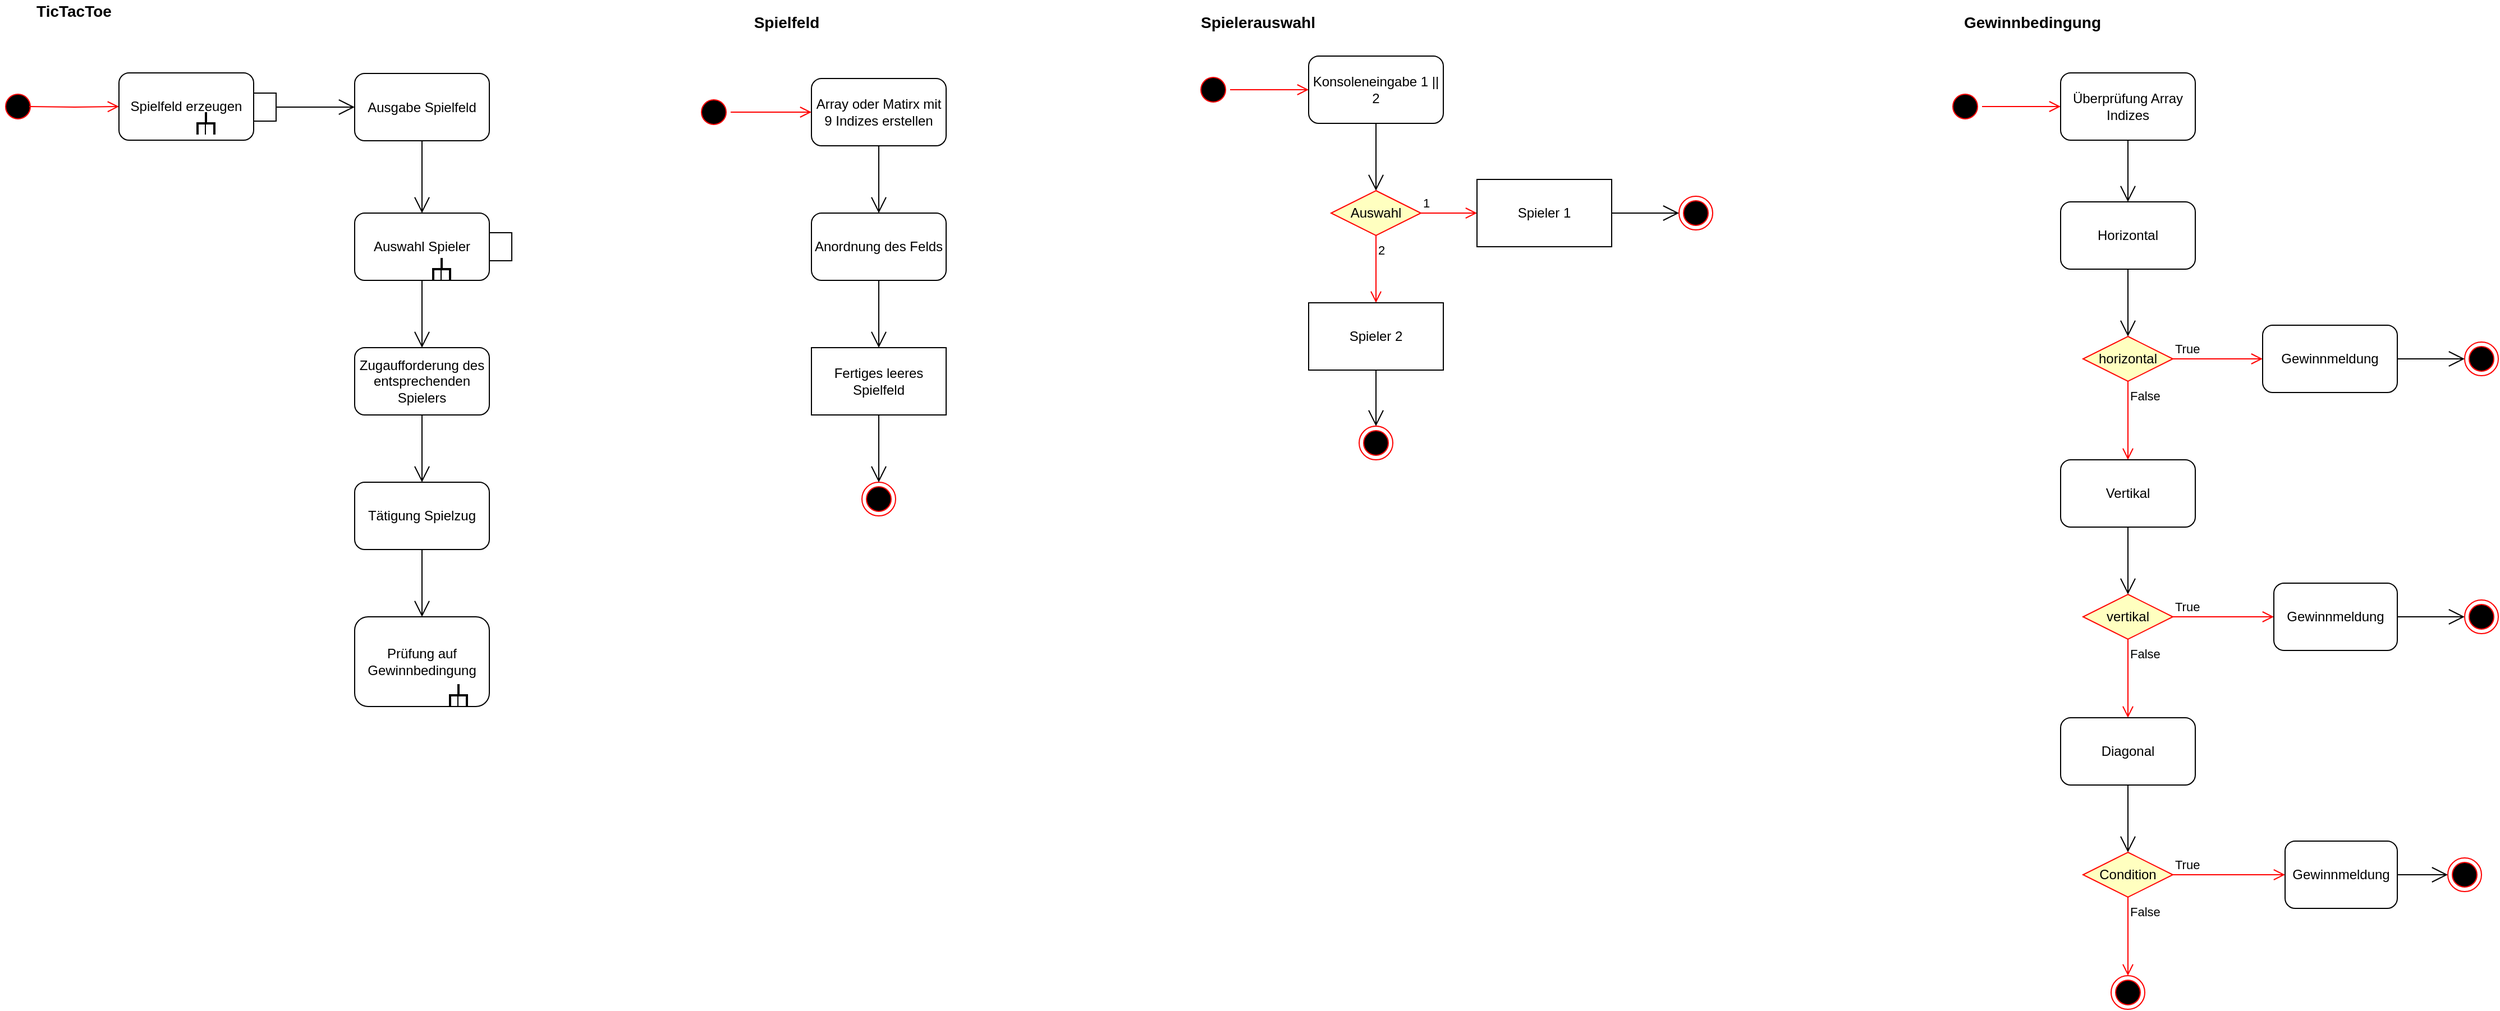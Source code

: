 <mxfile version="12.1.8" type="github" pages="1">
  <diagram id="PagjJDJrfl8wa27CeTan" name="Page-1">
    <mxGraphModel dx="686" dy="895" grid="1" gridSize="10" guides="1" tooltips="1" connect="1" arrows="1" fold="1" page="1" pageScale="1" pageWidth="1654" pageHeight="1169" math="0" shadow="0">
      <root>
        <mxCell id="0"/>
        <mxCell id="1" parent="0"/>
        <mxCell id="5U8cR0ArCuf3vfxhjZf6-1" value="&lt;b&gt;&lt;font style=&quot;font-size: 14px&quot;&gt;TicTacToe&lt;/font&gt;&lt;/b&gt;" style="text;html=1;strokeColor=none;fillColor=none;align=center;verticalAlign=middle;whiteSpace=wrap;rounded=0;" vertex="1" parent="1">
          <mxGeometry x="60" y="20" width="100" height="20" as="geometry"/>
        </mxCell>
        <mxCell id="5U8cR0ArCuf3vfxhjZf6-2" value="" style="ellipse;html=1;shape=startState;fillColor=#000000;strokeColor=#ff0000;" vertex="1" parent="1">
          <mxGeometry x="45" y="100" width="30" height="30" as="geometry"/>
        </mxCell>
        <mxCell id="5U8cR0ArCuf3vfxhjZf6-3" value="" style="edgeStyle=orthogonalEdgeStyle;html=1;verticalAlign=bottom;endArrow=open;endSize=8;strokeColor=#ff0000;" edge="1" parent="1" target="5U8cR0ArCuf3vfxhjZf6-4">
          <mxGeometry relative="1" as="geometry">
            <mxPoint x="150" y="115" as="targetPoint"/>
            <mxPoint x="70" y="115" as="sourcePoint"/>
          </mxGeometry>
        </mxCell>
        <mxCell id="5U8cR0ArCuf3vfxhjZf6-4" value="Spielfeld erzeugen" style="rounded=1;whiteSpace=wrap;html=1;" vertex="1" parent="1">
          <mxGeometry x="150" y="85" width="120" height="60" as="geometry"/>
        </mxCell>
        <mxCell id="5U8cR0ArCuf3vfxhjZf6-5" value="" style="strokeWidth=2;html=1;shape=mxgraph.flowchart.annotation_2;align=left;labelPosition=right;pointerEvents=1;direction=south;" vertex="1" parent="1">
          <mxGeometry x="220" y="120" width="15" height="20" as="geometry"/>
        </mxCell>
        <mxCell id="5U8cR0ArCuf3vfxhjZf6-6" value="" style="endArrow=none;html=1;" edge="1" parent="1">
          <mxGeometry width="50" height="50" relative="1" as="geometry">
            <mxPoint x="227" y="130" as="sourcePoint"/>
            <mxPoint x="227" y="140" as="targetPoint"/>
            <Array as="points"/>
          </mxGeometry>
        </mxCell>
        <mxCell id="5U8cR0ArCuf3vfxhjZf6-7" value="&lt;font style=&quot;font-size: 14px&quot;&gt;&lt;b&gt;Spielfeld&lt;/b&gt;&lt;/font&gt;" style="text;html=1;strokeColor=none;fillColor=none;align=center;verticalAlign=middle;whiteSpace=wrap;rounded=0;" vertex="1" parent="1">
          <mxGeometry x="680" y="30" width="130" height="20" as="geometry"/>
        </mxCell>
        <mxCell id="5U8cR0ArCuf3vfxhjZf6-8" value="" style="ellipse;html=1;shape=startState;fillColor=#000000;strokeColor=#ff0000;" vertex="1" parent="1">
          <mxGeometry x="665" y="105" width="30" height="30" as="geometry"/>
        </mxCell>
        <mxCell id="5U8cR0ArCuf3vfxhjZf6-9" value="" style="edgeStyle=orthogonalEdgeStyle;html=1;verticalAlign=bottom;endArrow=open;endSize=8;strokeColor=#ff0000;" edge="1" source="5U8cR0ArCuf3vfxhjZf6-8" parent="1" target="5U8cR0ArCuf3vfxhjZf6-10">
          <mxGeometry relative="1" as="geometry">
            <mxPoint x="770" y="120" as="targetPoint"/>
          </mxGeometry>
        </mxCell>
        <mxCell id="5U8cR0ArCuf3vfxhjZf6-10" value="Array oder Matirx mit 9 Indizes erstellen" style="rounded=1;whiteSpace=wrap;html=1;" vertex="1" parent="1">
          <mxGeometry x="767" y="90" width="120" height="60" as="geometry"/>
        </mxCell>
        <mxCell id="5U8cR0ArCuf3vfxhjZf6-12" value="" style="endArrow=open;endFill=1;endSize=12;html=1;exitX=0.5;exitY=1;exitDx=0;exitDy=0;entryX=0.5;entryY=0;entryDx=0;entryDy=0;" edge="1" parent="1" source="5U8cR0ArCuf3vfxhjZf6-10" target="5U8cR0ArCuf3vfxhjZf6-13">
          <mxGeometry width="160" relative="1" as="geometry">
            <mxPoint x="810" y="240" as="sourcePoint"/>
            <mxPoint x="970" y="240" as="targetPoint"/>
          </mxGeometry>
        </mxCell>
        <mxCell id="5U8cR0ArCuf3vfxhjZf6-13" value="Anordnung des Felds " style="rounded=1;whiteSpace=wrap;html=1;" vertex="1" parent="1">
          <mxGeometry x="767" y="210" width="120" height="60" as="geometry"/>
        </mxCell>
        <mxCell id="5U8cR0ArCuf3vfxhjZf6-14" value="Fertiges leeres Spielfeld" style="rounded=0;whiteSpace=wrap;html=1;" vertex="1" parent="1">
          <mxGeometry x="767" y="330" width="120" height="60" as="geometry"/>
        </mxCell>
        <mxCell id="5U8cR0ArCuf3vfxhjZf6-15" value="" style="endArrow=open;endFill=1;endSize=12;html=1;exitX=0.5;exitY=1;exitDx=0;exitDy=0;" edge="1" parent="1" source="5U8cR0ArCuf3vfxhjZf6-13" target="5U8cR0ArCuf3vfxhjZf6-14">
          <mxGeometry width="160" relative="1" as="geometry">
            <mxPoint x="640" y="320" as="sourcePoint"/>
            <mxPoint x="800" y="320" as="targetPoint"/>
          </mxGeometry>
        </mxCell>
        <mxCell id="5U8cR0ArCuf3vfxhjZf6-16" value="" style="ellipse;html=1;shape=endState;fillColor=#000000;strokeColor=#ff0000;" vertex="1" parent="1">
          <mxGeometry x="812" y="450" width="30" height="30" as="geometry"/>
        </mxCell>
        <mxCell id="5U8cR0ArCuf3vfxhjZf6-17" value="" style="endArrow=open;endFill=1;endSize=12;html=1;exitX=0.5;exitY=1;exitDx=0;exitDy=0;entryX=0.5;entryY=0;entryDx=0;entryDy=0;" edge="1" parent="1" source="5U8cR0ArCuf3vfxhjZf6-14" target="5U8cR0ArCuf3vfxhjZf6-16">
          <mxGeometry width="160" relative="1" as="geometry">
            <mxPoint x="660" y="460" as="sourcePoint"/>
            <mxPoint x="820" y="460" as="targetPoint"/>
          </mxGeometry>
        </mxCell>
        <mxCell id="5U8cR0ArCuf3vfxhjZf6-18" value="" style="rounded=0;whiteSpace=wrap;html=1;" vertex="1" parent="1">
          <mxGeometry x="270" y="103" width="20" height="25" as="geometry"/>
        </mxCell>
        <mxCell id="5U8cR0ArCuf3vfxhjZf6-19" value="" style="endArrow=open;endFill=1;endSize=12;html=1;exitX=1;exitY=0.5;exitDx=0;exitDy=0;entryX=0;entryY=0.5;entryDx=0;entryDy=0;" edge="1" parent="1" source="5U8cR0ArCuf3vfxhjZf6-18" target="5U8cR0ArCuf3vfxhjZf6-20">
          <mxGeometry width="160" relative="1" as="geometry">
            <mxPoint x="300" y="120" as="sourcePoint"/>
            <mxPoint x="360" y="110" as="targetPoint"/>
          </mxGeometry>
        </mxCell>
        <mxCell id="5U8cR0ArCuf3vfxhjZf6-20" value="Ausgabe Spielfeld" style="rounded=1;whiteSpace=wrap;html=1;" vertex="1" parent="1">
          <mxGeometry x="360" y="85.5" width="120" height="60" as="geometry"/>
        </mxCell>
        <mxCell id="5U8cR0ArCuf3vfxhjZf6-21" value="Auswahl Spieler" style="rounded=1;whiteSpace=wrap;html=1;" vertex="1" parent="1">
          <mxGeometry x="360" y="210" width="120" height="60" as="geometry"/>
        </mxCell>
        <mxCell id="5U8cR0ArCuf3vfxhjZf6-22" value="" style="endArrow=open;endFill=1;endSize=12;html=1;exitX=0.5;exitY=1;exitDx=0;exitDy=0;entryX=0.5;entryY=0;entryDx=0;entryDy=0;" edge="1" parent="1" source="5U8cR0ArCuf3vfxhjZf6-20" target="5U8cR0ArCuf3vfxhjZf6-21">
          <mxGeometry width="160" relative="1" as="geometry">
            <mxPoint x="210" y="410" as="sourcePoint"/>
            <mxPoint x="370" y="410" as="targetPoint"/>
          </mxGeometry>
        </mxCell>
        <mxCell id="5U8cR0ArCuf3vfxhjZf6-23" value="" style="strokeWidth=2;html=1;shape=mxgraph.flowchart.annotation_2;align=left;labelPosition=right;pointerEvents=1;direction=south;" vertex="1" parent="1">
          <mxGeometry x="430" y="250" width="15" height="20" as="geometry"/>
        </mxCell>
        <mxCell id="5U8cR0ArCuf3vfxhjZf6-24" value="" style="endArrow=none;html=1;" edge="1" parent="1">
          <mxGeometry width="50" height="50" relative="1" as="geometry">
            <mxPoint x="437" y="260" as="sourcePoint"/>
            <mxPoint x="437" y="270" as="targetPoint"/>
            <Array as="points"/>
          </mxGeometry>
        </mxCell>
        <mxCell id="5U8cR0ArCuf3vfxhjZf6-29" value="" style="rounded=0;whiteSpace=wrap;html=1;" vertex="1" parent="1">
          <mxGeometry x="480" y="227.5" width="20" height="25" as="geometry"/>
        </mxCell>
        <mxCell id="5U8cR0ArCuf3vfxhjZf6-30" value="&lt;b&gt;&lt;font style=&quot;font-size: 14px&quot;&gt;Spielerauswahl&lt;/font&gt;&lt;/b&gt;" style="text;html=1;strokeColor=none;fillColor=none;align=center;verticalAlign=middle;whiteSpace=wrap;rounded=0;" vertex="1" parent="1">
          <mxGeometry x="1110" y="30" width="110" height="20" as="geometry"/>
        </mxCell>
        <mxCell id="5U8cR0ArCuf3vfxhjZf6-31" value="" style="ellipse;html=1;shape=startState;fillColor=#000000;strokeColor=#ff0000;" vertex="1" parent="1">
          <mxGeometry x="1110" y="85" width="30" height="30" as="geometry"/>
        </mxCell>
        <mxCell id="5U8cR0ArCuf3vfxhjZf6-32" value="" style="edgeStyle=orthogonalEdgeStyle;html=1;verticalAlign=bottom;endArrow=open;endSize=8;strokeColor=#ff0000;" edge="1" source="5U8cR0ArCuf3vfxhjZf6-31" parent="1" target="5U8cR0ArCuf3vfxhjZf6-33">
          <mxGeometry relative="1" as="geometry">
            <mxPoint x="1210" y="100" as="targetPoint"/>
          </mxGeometry>
        </mxCell>
        <mxCell id="5U8cR0ArCuf3vfxhjZf6-33" value="Konsoleneingabe 1 || 2" style="rounded=1;whiteSpace=wrap;html=1;" vertex="1" parent="1">
          <mxGeometry x="1210" y="70" width="120" height="60" as="geometry"/>
        </mxCell>
        <mxCell id="5U8cR0ArCuf3vfxhjZf6-34" value="" style="endArrow=open;endFill=1;endSize=12;html=1;exitX=0.5;exitY=1;exitDx=0;exitDy=0;entryX=0.5;entryY=0;entryDx=0;entryDy=0;" edge="1" parent="1" source="5U8cR0ArCuf3vfxhjZf6-33" target="5U8cR0ArCuf3vfxhjZf6-35">
          <mxGeometry width="160" relative="1" as="geometry">
            <mxPoint x="1240" y="190" as="sourcePoint"/>
            <mxPoint x="1270" y="190" as="targetPoint"/>
          </mxGeometry>
        </mxCell>
        <mxCell id="5U8cR0ArCuf3vfxhjZf6-35" value="Auswahl" style="rhombus;whiteSpace=wrap;html=1;fillColor=#ffffc0;strokeColor=#ff0000;" vertex="1" parent="1">
          <mxGeometry x="1230" y="190" width="80" height="40" as="geometry"/>
        </mxCell>
        <mxCell id="5U8cR0ArCuf3vfxhjZf6-36" value="1" style="edgeStyle=orthogonalEdgeStyle;html=1;align=left;verticalAlign=bottom;endArrow=open;endSize=8;strokeColor=#ff0000;" edge="1" source="5U8cR0ArCuf3vfxhjZf6-35" parent="1" target="5U8cR0ArCuf3vfxhjZf6-38">
          <mxGeometry x="-1" relative="1" as="geometry">
            <mxPoint x="1360" y="210" as="targetPoint"/>
          </mxGeometry>
        </mxCell>
        <mxCell id="5U8cR0ArCuf3vfxhjZf6-37" value="2" style="edgeStyle=orthogonalEdgeStyle;html=1;align=left;verticalAlign=top;endArrow=open;endSize=8;strokeColor=#ff0000;" edge="1" source="5U8cR0ArCuf3vfxhjZf6-35" parent="1" target="5U8cR0ArCuf3vfxhjZf6-41">
          <mxGeometry x="-1" relative="1" as="geometry">
            <mxPoint x="1270" y="290" as="targetPoint"/>
          </mxGeometry>
        </mxCell>
        <mxCell id="5U8cR0ArCuf3vfxhjZf6-38" value="Spieler 1" style="rounded=0;whiteSpace=wrap;html=1;" vertex="1" parent="1">
          <mxGeometry x="1360" y="180" width="120" height="60" as="geometry"/>
        </mxCell>
        <mxCell id="5U8cR0ArCuf3vfxhjZf6-39" value="" style="ellipse;html=1;shape=endState;fillColor=#000000;strokeColor=#ff0000;" vertex="1" parent="1">
          <mxGeometry x="1540" y="195" width="30" height="30" as="geometry"/>
        </mxCell>
        <mxCell id="5U8cR0ArCuf3vfxhjZf6-40" value="" style="endArrow=open;endFill=1;endSize=12;html=1;exitX=1;exitY=0.5;exitDx=0;exitDy=0;entryX=0;entryY=0.5;entryDx=0;entryDy=0;" edge="1" parent="1" source="5U8cR0ArCuf3vfxhjZf6-38" target="5U8cR0ArCuf3vfxhjZf6-39">
          <mxGeometry width="160" relative="1" as="geometry">
            <mxPoint x="1430" y="370" as="sourcePoint"/>
            <mxPoint x="1590" y="370" as="targetPoint"/>
          </mxGeometry>
        </mxCell>
        <mxCell id="5U8cR0ArCuf3vfxhjZf6-41" value="Spieler 2" style="rounded=0;whiteSpace=wrap;html=1;" vertex="1" parent="1">
          <mxGeometry x="1210" y="290" width="120" height="60" as="geometry"/>
        </mxCell>
        <mxCell id="5U8cR0ArCuf3vfxhjZf6-42" value="" style="endArrow=open;endFill=1;endSize=12;html=1;exitX=0.5;exitY=1;exitDx=0;exitDy=0;" edge="1" parent="1" source="5U8cR0ArCuf3vfxhjZf6-41" target="5U8cR0ArCuf3vfxhjZf6-43">
          <mxGeometry width="160" relative="1" as="geometry">
            <mxPoint x="1250" y="400" as="sourcePoint"/>
            <mxPoint x="1270" y="410" as="targetPoint"/>
          </mxGeometry>
        </mxCell>
        <mxCell id="5U8cR0ArCuf3vfxhjZf6-43" value="" style="ellipse;html=1;shape=endState;fillColor=#000000;strokeColor=#ff0000;" vertex="1" parent="1">
          <mxGeometry x="1255" y="400" width="30" height="30" as="geometry"/>
        </mxCell>
        <mxCell id="5U8cR0ArCuf3vfxhjZf6-44" value="" style="endArrow=open;endFill=1;endSize=12;html=1;exitX=0.5;exitY=1;exitDx=0;exitDy=0;entryX=0.5;entryY=0;entryDx=0;entryDy=0;" edge="1" parent="1" source="5U8cR0ArCuf3vfxhjZf6-21" target="5U8cR0ArCuf3vfxhjZf6-45">
          <mxGeometry width="160" relative="1" as="geometry">
            <mxPoint x="370" y="340" as="sourcePoint"/>
            <mxPoint x="420" y="320" as="targetPoint"/>
          </mxGeometry>
        </mxCell>
        <mxCell id="5U8cR0ArCuf3vfxhjZf6-45" value="Zugaufforderung des entsprechenden Spielers" style="rounded=1;whiteSpace=wrap;html=1;" vertex="1" parent="1">
          <mxGeometry x="360" y="330" width="120" height="60" as="geometry"/>
        </mxCell>
        <mxCell id="5U8cR0ArCuf3vfxhjZf6-46" value="Tätigung Spielzug" style="rounded=1;whiteSpace=wrap;html=1;" vertex="1" parent="1">
          <mxGeometry x="360" y="450" width="120" height="60" as="geometry"/>
        </mxCell>
        <mxCell id="5U8cR0ArCuf3vfxhjZf6-47" value="" style="endArrow=open;endFill=1;endSize=12;html=1;exitX=0.5;exitY=1;exitDx=0;exitDy=0;entryX=0.5;entryY=0;entryDx=0;entryDy=0;" edge="1" parent="1" source="5U8cR0ArCuf3vfxhjZf6-45" target="5U8cR0ArCuf3vfxhjZf6-46">
          <mxGeometry width="160" relative="1" as="geometry">
            <mxPoint x="220" y="430" as="sourcePoint"/>
            <mxPoint x="380" y="430" as="targetPoint"/>
          </mxGeometry>
        </mxCell>
        <mxCell id="5U8cR0ArCuf3vfxhjZf6-48" value="Prüfung auf Gewinnbedingung" style="rounded=1;whiteSpace=wrap;html=1;" vertex="1" parent="1">
          <mxGeometry x="360" y="570" width="120" height="80" as="geometry"/>
        </mxCell>
        <mxCell id="5U8cR0ArCuf3vfxhjZf6-49" value="" style="endArrow=open;endFill=1;endSize=12;html=1;exitX=0.5;exitY=1;exitDx=0;exitDy=0;" edge="1" parent="1" source="5U8cR0ArCuf3vfxhjZf6-46" target="5U8cR0ArCuf3vfxhjZf6-48">
          <mxGeometry width="160" relative="1" as="geometry">
            <mxPoint x="280" y="530" as="sourcePoint"/>
            <mxPoint x="440" y="530" as="targetPoint"/>
          </mxGeometry>
        </mxCell>
        <mxCell id="5U8cR0ArCuf3vfxhjZf6-50" value="" style="strokeWidth=2;html=1;shape=mxgraph.flowchart.annotation_2;align=left;labelPosition=right;pointerEvents=1;direction=south;" vertex="1" parent="1">
          <mxGeometry x="445" y="630" width="15" height="20" as="geometry"/>
        </mxCell>
        <mxCell id="5U8cR0ArCuf3vfxhjZf6-51" value="" style="endArrow=none;html=1;" edge="1" parent="1">
          <mxGeometry width="50" height="50" relative="1" as="geometry">
            <mxPoint x="452" y="640" as="sourcePoint"/>
            <mxPoint x="452" y="650" as="targetPoint"/>
            <Array as="points"/>
          </mxGeometry>
        </mxCell>
        <mxCell id="5U8cR0ArCuf3vfxhjZf6-52" value="&lt;b&gt;&lt;font style=&quot;font-size: 14px&quot;&gt;Gewinnbedingung&lt;/font&gt;&lt;/b&gt;" style="text;html=1;strokeColor=none;fillColor=none;align=center;verticalAlign=middle;whiteSpace=wrap;rounded=0;" vertex="1" parent="1">
          <mxGeometry x="1790" y="30" width="130" height="20" as="geometry"/>
        </mxCell>
        <mxCell id="5U8cR0ArCuf3vfxhjZf6-53" value="" style="ellipse;html=1;shape=startState;fillColor=#000000;strokeColor=#ff0000;" vertex="1" parent="1">
          <mxGeometry x="1780" y="100" width="30" height="30" as="geometry"/>
        </mxCell>
        <mxCell id="5U8cR0ArCuf3vfxhjZf6-54" value="" style="edgeStyle=orthogonalEdgeStyle;html=1;verticalAlign=bottom;endArrow=open;endSize=8;strokeColor=#ff0000;" edge="1" source="5U8cR0ArCuf3vfxhjZf6-53" parent="1" target="5U8cR0ArCuf3vfxhjZf6-55">
          <mxGeometry relative="1" as="geometry">
            <mxPoint x="1880" y="115" as="targetPoint"/>
          </mxGeometry>
        </mxCell>
        <mxCell id="5U8cR0ArCuf3vfxhjZf6-55" value="Überprüfung Array Indizes" style="rounded=1;whiteSpace=wrap;html=1;" vertex="1" parent="1">
          <mxGeometry x="1880" y="85" width="120" height="60" as="geometry"/>
        </mxCell>
        <mxCell id="5U8cR0ArCuf3vfxhjZf6-56" value="Horizontal" style="rounded=1;whiteSpace=wrap;html=1;" vertex="1" parent="1">
          <mxGeometry x="1880" y="200" width="120" height="60" as="geometry"/>
        </mxCell>
        <mxCell id="5U8cR0ArCuf3vfxhjZf6-57" value="" style="endArrow=open;endFill=1;endSize=12;html=1;exitX=0.5;exitY=1;exitDx=0;exitDy=0;" edge="1" parent="1" source="5U8cR0ArCuf3vfxhjZf6-55" target="5U8cR0ArCuf3vfxhjZf6-56">
          <mxGeometry width="160" relative="1" as="geometry">
            <mxPoint x="1740" y="240" as="sourcePoint"/>
            <mxPoint x="1900" y="240" as="targetPoint"/>
          </mxGeometry>
        </mxCell>
        <mxCell id="5U8cR0ArCuf3vfxhjZf6-58" value="horizontal" style="rhombus;whiteSpace=wrap;html=1;fillColor=#ffffc0;strokeColor=#ff0000;" vertex="1" parent="1">
          <mxGeometry x="1900" y="320" width="80" height="40" as="geometry"/>
        </mxCell>
        <mxCell id="5U8cR0ArCuf3vfxhjZf6-59" value="True" style="edgeStyle=orthogonalEdgeStyle;html=1;align=left;verticalAlign=bottom;endArrow=open;endSize=8;strokeColor=#ff0000;" edge="1" source="5U8cR0ArCuf3vfxhjZf6-58" parent="1" target="5U8cR0ArCuf3vfxhjZf6-66">
          <mxGeometry x="-1" relative="1" as="geometry">
            <mxPoint x="2060" y="340" as="targetPoint"/>
          </mxGeometry>
        </mxCell>
        <mxCell id="5U8cR0ArCuf3vfxhjZf6-60" value="False" style="edgeStyle=orthogonalEdgeStyle;html=1;align=left;verticalAlign=top;endArrow=open;endSize=8;strokeColor=#ff0000;" edge="1" source="5U8cR0ArCuf3vfxhjZf6-58" parent="1" target="5U8cR0ArCuf3vfxhjZf6-69">
          <mxGeometry x="-1" relative="1" as="geometry">
            <mxPoint x="1940" y="430" as="targetPoint"/>
          </mxGeometry>
        </mxCell>
        <mxCell id="5U8cR0ArCuf3vfxhjZf6-61" value="" style="endArrow=open;endFill=1;endSize=12;html=1;exitX=0.5;exitY=1;exitDx=0;exitDy=0;entryX=0.5;entryY=0;entryDx=0;entryDy=0;" edge="1" parent="1" source="5U8cR0ArCuf3vfxhjZf6-56" target="5U8cR0ArCuf3vfxhjZf6-58">
          <mxGeometry width="160" relative="1" as="geometry">
            <mxPoint x="1800" y="360" as="sourcePoint"/>
            <mxPoint x="1960" y="360" as="targetPoint"/>
          </mxGeometry>
        </mxCell>
        <mxCell id="5U8cR0ArCuf3vfxhjZf6-66" value="Gewinnmeldung" style="rounded=1;whiteSpace=wrap;html=1;" vertex="1" parent="1">
          <mxGeometry x="2060" y="310" width="120" height="60" as="geometry"/>
        </mxCell>
        <mxCell id="5U8cR0ArCuf3vfxhjZf6-67" value="" style="ellipse;html=1;shape=endState;fillColor=#000000;strokeColor=#ff0000;" vertex="1" parent="1">
          <mxGeometry x="2240" y="325" width="30" height="30" as="geometry"/>
        </mxCell>
        <mxCell id="5U8cR0ArCuf3vfxhjZf6-68" value="" style="endArrow=open;endFill=1;endSize=12;html=1;entryX=0;entryY=0.5;entryDx=0;entryDy=0;" edge="1" parent="1" target="5U8cR0ArCuf3vfxhjZf6-67">
          <mxGeometry width="160" relative="1" as="geometry">
            <mxPoint x="2180" y="340" as="sourcePoint"/>
            <mxPoint x="2340" y="430" as="targetPoint"/>
          </mxGeometry>
        </mxCell>
        <mxCell id="5U8cR0ArCuf3vfxhjZf6-69" value="Vertikal" style="rounded=1;whiteSpace=wrap;html=1;" vertex="1" parent="1">
          <mxGeometry x="1880" y="430" width="120" height="60" as="geometry"/>
        </mxCell>
        <mxCell id="5U8cR0ArCuf3vfxhjZf6-70" value="" style="endArrow=open;endFill=1;endSize=12;html=1;exitX=0.5;exitY=1;exitDx=0;exitDy=0;entryX=0.5;entryY=0;entryDx=0;entryDy=0;" edge="1" parent="1" source="5U8cR0ArCuf3vfxhjZf6-69" target="5U8cR0ArCuf3vfxhjZf6-71">
          <mxGeometry width="160" relative="1" as="geometry">
            <mxPoint x="1890" y="530" as="sourcePoint"/>
            <mxPoint x="2050" y="530" as="targetPoint"/>
          </mxGeometry>
        </mxCell>
        <mxCell id="5U8cR0ArCuf3vfxhjZf6-71" value="vertikal" style="rhombus;whiteSpace=wrap;html=1;fillColor=#ffffc0;strokeColor=#ff0000;" vertex="1" parent="1">
          <mxGeometry x="1900" y="550" width="80" height="40" as="geometry"/>
        </mxCell>
        <mxCell id="5U8cR0ArCuf3vfxhjZf6-72" value="True" style="edgeStyle=orthogonalEdgeStyle;html=1;align=left;verticalAlign=bottom;endArrow=open;endSize=8;strokeColor=#ff0000;" edge="1" source="5U8cR0ArCuf3vfxhjZf6-71" parent="1" target="5U8cR0ArCuf3vfxhjZf6-74">
          <mxGeometry x="-1" relative="1" as="geometry">
            <mxPoint x="2070" y="570" as="targetPoint"/>
          </mxGeometry>
        </mxCell>
        <mxCell id="5U8cR0ArCuf3vfxhjZf6-73" value="False" style="edgeStyle=orthogonalEdgeStyle;html=1;align=left;verticalAlign=top;endArrow=open;endSize=8;strokeColor=#ff0000;entryX=0.5;entryY=0;entryDx=0;entryDy=0;" edge="1" source="5U8cR0ArCuf3vfxhjZf6-71" parent="1" target="5U8cR0ArCuf3vfxhjZf6-77">
          <mxGeometry x="-1" relative="1" as="geometry">
            <mxPoint x="1940" y="660" as="targetPoint"/>
          </mxGeometry>
        </mxCell>
        <mxCell id="5U8cR0ArCuf3vfxhjZf6-74" value="Gewinnmeldung" style="rounded=1;whiteSpace=wrap;html=1;" vertex="1" parent="1">
          <mxGeometry x="2070" y="540" width="110" height="60" as="geometry"/>
        </mxCell>
        <mxCell id="5U8cR0ArCuf3vfxhjZf6-75" value="" style="endArrow=open;endFill=1;endSize=12;html=1;exitX=1;exitY=0.5;exitDx=0;exitDy=0;entryX=0;entryY=0.5;entryDx=0;entryDy=0;" edge="1" parent="1" source="5U8cR0ArCuf3vfxhjZf6-74" target="5U8cR0ArCuf3vfxhjZf6-76">
          <mxGeometry width="160" relative="1" as="geometry">
            <mxPoint x="2030" y="700" as="sourcePoint"/>
            <mxPoint x="2190" y="700" as="targetPoint"/>
          </mxGeometry>
        </mxCell>
        <mxCell id="5U8cR0ArCuf3vfxhjZf6-76" value="" style="ellipse;html=1;shape=endState;fillColor=#000000;strokeColor=#ff0000;" vertex="1" parent="1">
          <mxGeometry x="2240" y="555" width="30" height="30" as="geometry"/>
        </mxCell>
        <mxCell id="5U8cR0ArCuf3vfxhjZf6-77" value="Diagonal" style="rounded=1;whiteSpace=wrap;html=1;" vertex="1" parent="1">
          <mxGeometry x="1880" y="660" width="120" height="60" as="geometry"/>
        </mxCell>
        <mxCell id="5U8cR0ArCuf3vfxhjZf6-78" value="" style="endArrow=open;endFill=1;endSize=12;html=1;exitX=0.5;exitY=1;exitDx=0;exitDy=0;entryX=0.5;entryY=0;entryDx=0;entryDy=0;" edge="1" parent="1" source="5U8cR0ArCuf3vfxhjZf6-77" target="5U8cR0ArCuf3vfxhjZf6-79">
          <mxGeometry width="160" relative="1" as="geometry">
            <mxPoint x="1900" y="770" as="sourcePoint"/>
            <mxPoint x="2060" y="770" as="targetPoint"/>
          </mxGeometry>
        </mxCell>
        <mxCell id="5U8cR0ArCuf3vfxhjZf6-79" value="Condition" style="rhombus;whiteSpace=wrap;html=1;fillColor=#ffffc0;strokeColor=#ff0000;" vertex="1" parent="1">
          <mxGeometry x="1900" y="780" width="80" height="40" as="geometry"/>
        </mxCell>
        <mxCell id="5U8cR0ArCuf3vfxhjZf6-80" value="True" style="edgeStyle=orthogonalEdgeStyle;html=1;align=left;verticalAlign=bottom;endArrow=open;endSize=8;strokeColor=#ff0000;entryX=0;entryY=0.5;entryDx=0;entryDy=0;" edge="1" source="5U8cR0ArCuf3vfxhjZf6-79" parent="1" target="5U8cR0ArCuf3vfxhjZf6-82">
          <mxGeometry x="-1" relative="1" as="geometry">
            <mxPoint x="2080" y="800" as="targetPoint"/>
          </mxGeometry>
        </mxCell>
        <mxCell id="5U8cR0ArCuf3vfxhjZf6-81" value="False" style="edgeStyle=orthogonalEdgeStyle;html=1;align=left;verticalAlign=top;endArrow=open;endSize=8;strokeColor=#ff0000;entryX=0.5;entryY=0;entryDx=0;entryDy=0;" edge="1" source="5U8cR0ArCuf3vfxhjZf6-79" parent="1" target="5U8cR0ArCuf3vfxhjZf6-86">
          <mxGeometry x="-1" relative="1" as="geometry">
            <mxPoint x="1940" y="890" as="targetPoint"/>
          </mxGeometry>
        </mxCell>
        <mxCell id="5U8cR0ArCuf3vfxhjZf6-82" value="Gewinnmeldung" style="rounded=1;whiteSpace=wrap;html=1;" vertex="1" parent="1">
          <mxGeometry x="2080" y="770" width="100" height="60" as="geometry"/>
        </mxCell>
        <mxCell id="5U8cR0ArCuf3vfxhjZf6-83" value="" style="endArrow=open;endFill=1;endSize=12;html=1;exitX=1;exitY=0.5;exitDx=0;exitDy=0;entryX=0;entryY=0.5;entryDx=0;entryDy=0;" edge="1" parent="1" source="5U8cR0ArCuf3vfxhjZf6-82" target="5U8cR0ArCuf3vfxhjZf6-84">
          <mxGeometry width="160" relative="1" as="geometry">
            <mxPoint x="2140" y="890" as="sourcePoint"/>
            <mxPoint x="2300" y="890" as="targetPoint"/>
          </mxGeometry>
        </mxCell>
        <mxCell id="5U8cR0ArCuf3vfxhjZf6-84" value="" style="ellipse;html=1;shape=endState;fillColor=#000000;strokeColor=#ff0000;" vertex="1" parent="1">
          <mxGeometry x="2225" y="785" width="30" height="30" as="geometry"/>
        </mxCell>
        <mxCell id="5U8cR0ArCuf3vfxhjZf6-86" value="" style="ellipse;html=1;shape=endState;fillColor=#000000;strokeColor=#ff0000;" vertex="1" parent="1">
          <mxGeometry x="1925" y="890" width="30" height="30" as="geometry"/>
        </mxCell>
      </root>
    </mxGraphModel>
  </diagram>
</mxfile>
